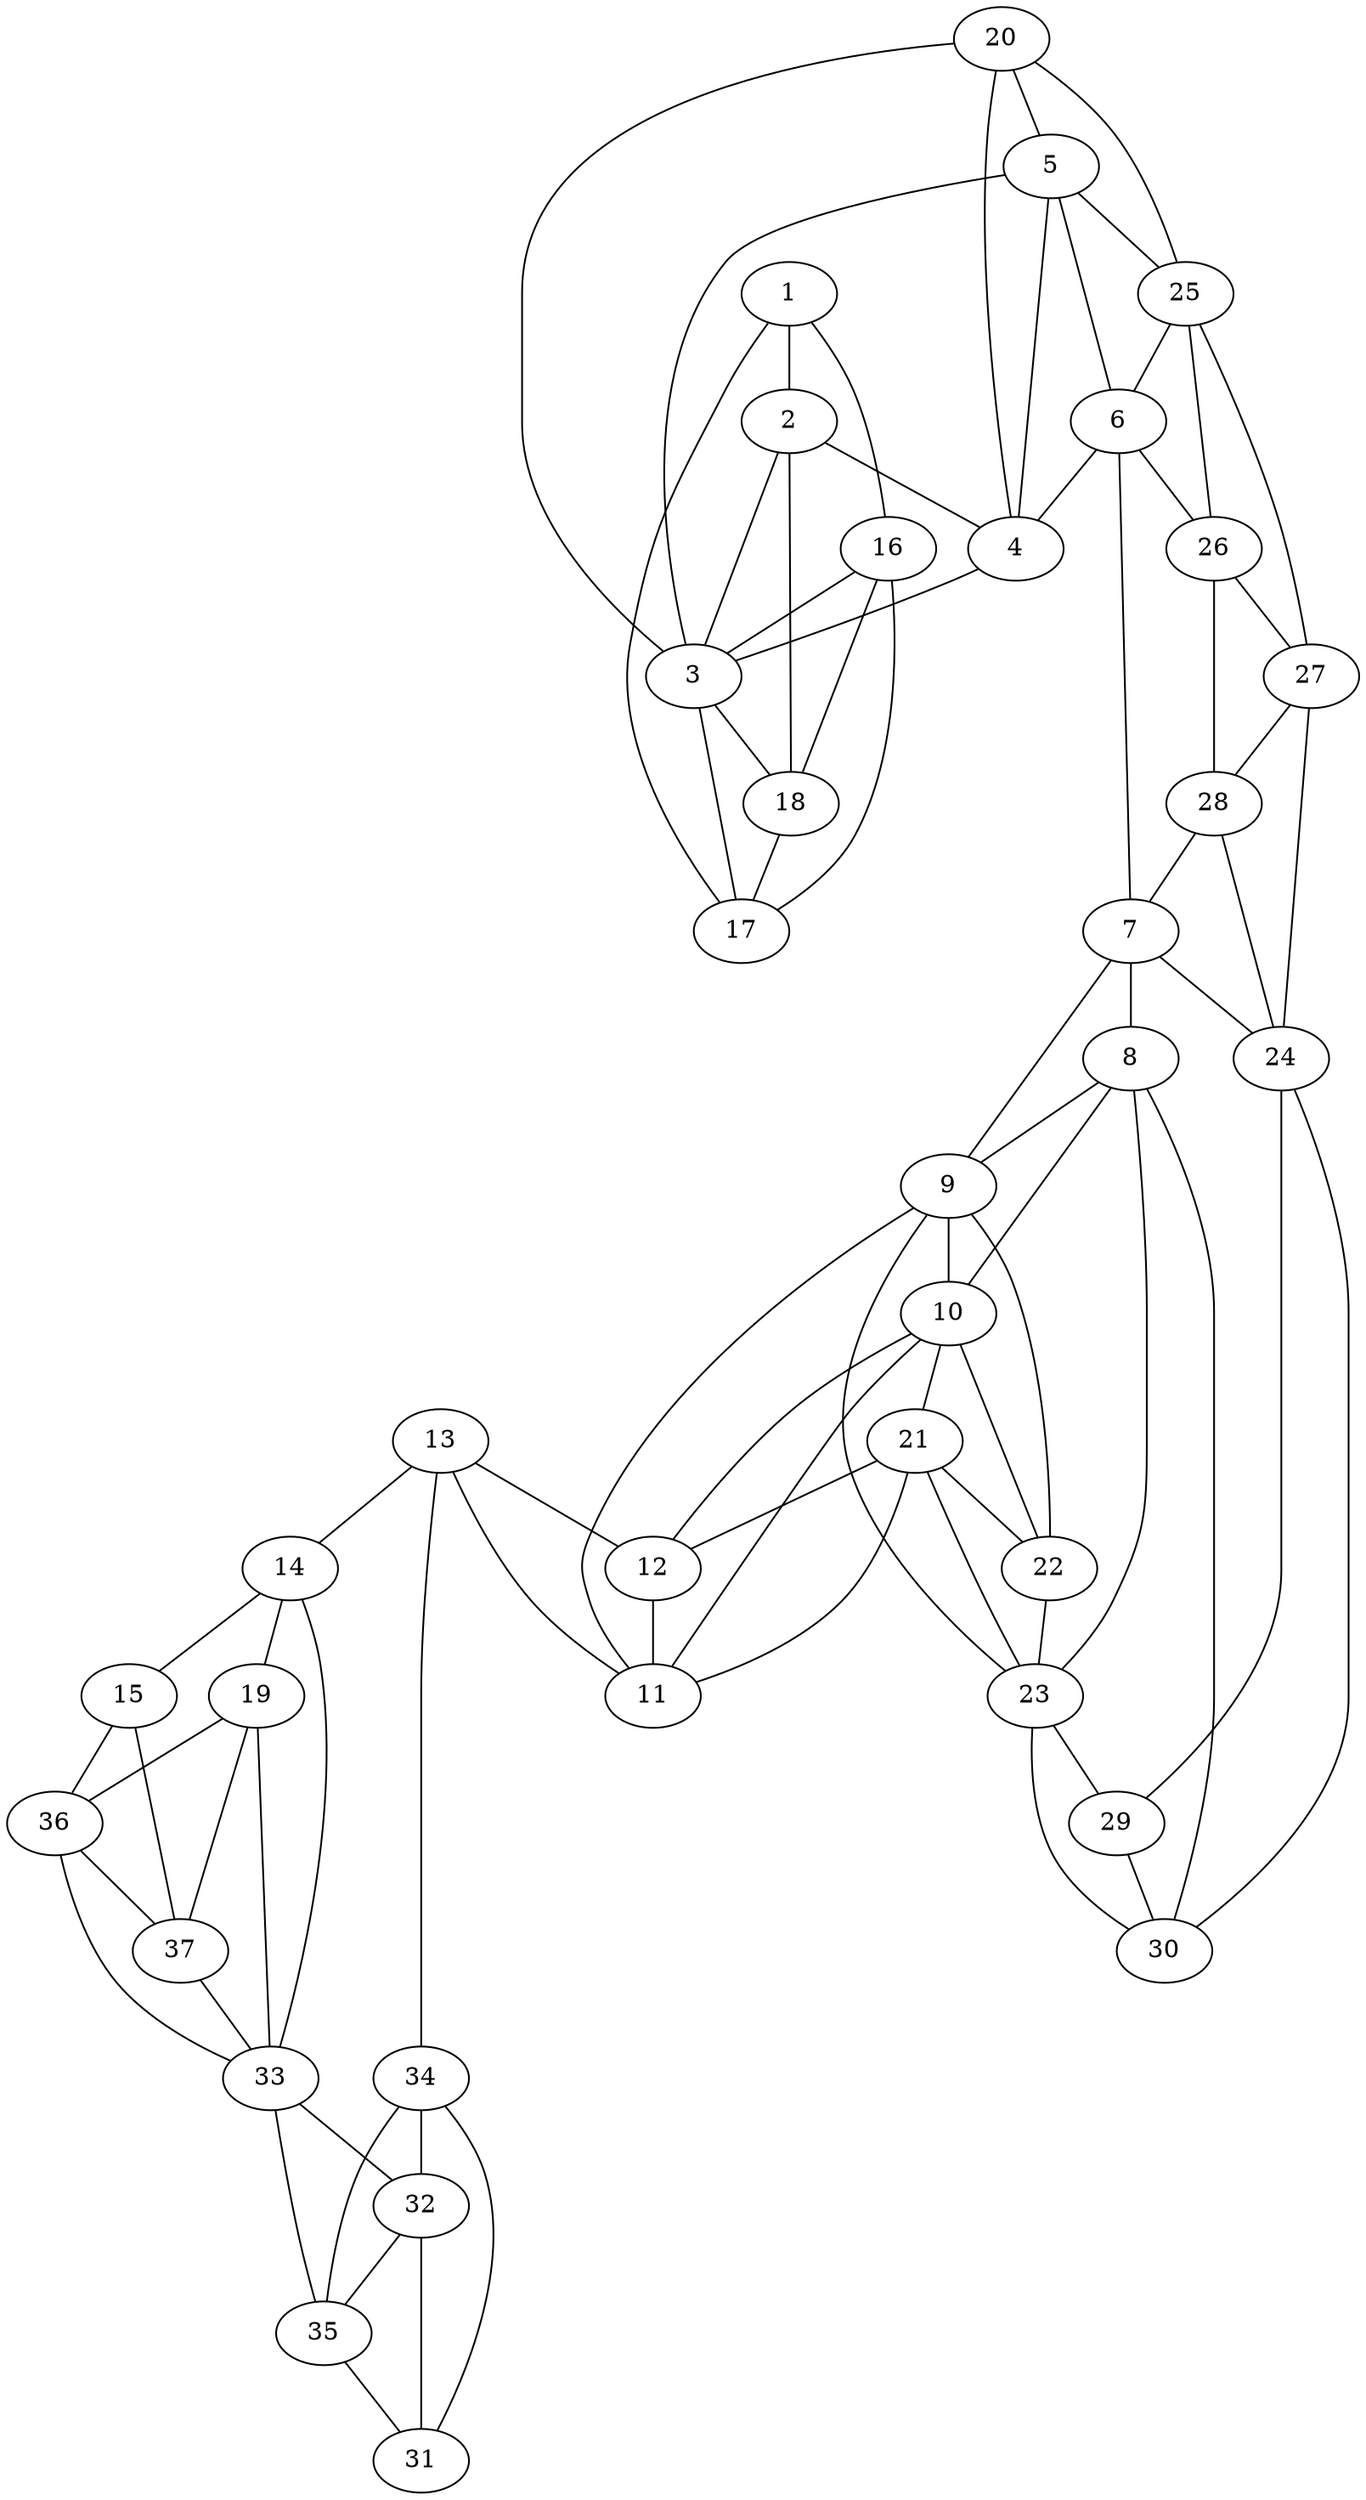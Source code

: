 graph pdb1m0q {
	1	 [aaLength=12,
		sequence=DATFWRNARHHL,
		type=0];
	2	 [aaLength=6,
		sequence=TSGQMS,
		type=0];
	1 -- 2	 [distance0="45.29493",
		frequency=1,
		type0=1];
	17	 [aaLength=4,
		sequence=FVYD,
		type=1];
	1 -- 17	 [distance0="52.00751",
		frequency=1,
		type0=3];
	16	 [aaLength=5,
		sequence=IERAK,
		type=1];
	1 -- 16	 [distance0="48.30922",
		frequency=1,
		type0=2];
	3	 [aaLength=15,
		sequence=HPEIVSVIGEYAGKL,
		type=0];
	2 -- 3	 [distance0="19.19683",
		distance1="6.0",
		frequency=2,
		type0=1,
		type1=4];
	4	 [aaLength=15,
		sequence=SRPVVDLATRLANIT,
		type=0];
	2 -- 4	 [distance0="35.98033",
		frequency=1,
		type0=2];
	18	 [aaLength=4,
		sequence=AILD,
		type=1];
	2 -- 18	 [distance0="43.92303",
		frequency=1,
		type0=3];
	3 -- 18	 [distance0="36.0132",
		frequency=1,
		type0=3];
	4 -- 3	 [distance0="26.25761",
		frequency=1,
		type0=1];
	5	 [aaLength=18,
		sequence=TGAESNEAAIRMAKLVTG,
		type=0];
	5 -- 3	 [distance0="55.8109",
		frequency=1,
		type0=3];
	5 -- 4	 [distance0="29.64132",
		frequency=1,
		type0=1];
	25	 [aaLength=5,
		sequence=EIVGF,
		type=1];
	5 -- 25	 [distance0="2.0",
		frequency=1,
		type0=4];
	6	 [aaLength=7,
		sequence=TGAAASA,
		type=0];
	6 -- 4	 [distance0="60.29903",
		frequency=1,
		type0=3];
	6 -- 5	 [distance0="32.08289",
		frequency=1,
		type0=1];
	7	 [aaLength=17,
		sequence=DYLAELDYAFDLIDRQS,
		type=0];
	6 -- 7	 [distance0="46.88859",
		frequency=1,
		type0=2];
	26	 [aaLength=4,
		sequence=SFAI,
		type=1];
	6 -- 26	 [distance0="15.0",
		frequency=1,
		type0=4];
	8	 [aaLength=13,
		sequence=GYMAALKRKCEAR,
		type=0];
	7 -- 8	 [distance0="41.25697",
		frequency=1,
		type0=1];
	9	 [aaLength=7,
		sequence=FACQRDG,
		type=0];
	7 -- 9	 [distance0="75.71418",
		frequency=1,
		type0=3];
	24	 [aaLength=6,
		sequence=LAAFIA,
		type=1];
	7 -- 24	 [distance0="3.0",
		frequency=1,
		type0=4];
	8 -- 9	 [distance0="34.82729",
		frequency=1,
		type0=1];
	10	 [aaLength=6,
		sequence=SKTLGA,
		type=0];
	8 -- 10	 [distance0="51.60867",
		frequency=1,
		type0=3];
	23	 [aaLength=5,
		sequence=LLILD,
		type=1];
	8 -- 23	 [distance0="2.0",
		frequency=1,
		type0=4];
	9 -- 10	 [distance0="19.0338",
		frequency=1,
		type0=1];
	11	 [aaLength=11,
		sequence=SAAIEERAHEL,
		type=0];
	9 -- 11	 [distance0="37.31359",
		frequency=1,
		type0=3];
	22	 [aaLength=4,
		sequence=ILTL,
		type=1];
	9 -- 22	 [distance0="4.0",
		frequency=1,
		type0=4];
	12	 [aaLength=18,
		sequence=DPLPAAVGLRVLDVVQRD,
		type=0];
	10 -- 12	 [distance0="36.96965",
		frequency=1,
		type0=3];
	21	 [aaLength=5,
		sequence=AAIVT,
		type=1];
	10 -- 21	 [distance0="4.0",
		frequency=1,
		type0=4];
	11 -- 10	 [distance0="23.32303",
		frequency=1,
		type0=1];
	12 -- 11	 [distance0="29.94768",
		frequency=1,
		type0=1];
	13	 [aaLength=24,
		sequence=GLVARANVMGDRLRRGLLDLMERF,
		type=0];
	13 -- 12	 [distance0="31.06203",
		frequency=1,
		type0=1];
	13 -- 11	 [distance0="53.37138",
		frequency=1,
		type0=2];
	14	 [aaLength=13,
		sequence=GLGAKITRECMNL,
		type=0];
	13 -- 14	 [distance0="53.63586",
		frequency=1,
		type0=3];
	34	 [aaLength=7,
		sequence=IGDVRGR,
		type=1];
	13 -- 34	 [distance0="2.0",
		frequency=1,
		type0=4];
	15	 [aaLength=20,
		sequence=SEDEIDLGLSLLGQAIERAL,
		type=0];
	14 -- 15	 [distance0="39.3079",
		frequency=1,
		type0=1];
	19	 [aaLength=2,
		sequence=LS,
		type=1];
	14 -- 19	 [distance0="1.0",
		frequency=1,
		type0=4];
	33	 [aaLength=2,
		sequence=EP,
		type=1];
	14 -- 33	 [distance0="52.2685",
		frequency=1,
		type0=2];
	36	 [aaLength=4,
		sequence=VFRI,
		type=1];
	15 -- 36	 [distance0="49.84587",
		frequency=1,
		type0=2];
	37	 [aaLength=2,
		sequence=IV,
		type=1];
	15 -- 37	 [distance0="52.39858",
		frequency=1,
		type0=3];
	16 -- 3	 [distance0="45.07716",
		frequency=1,
		type0=3];
	16 -- 18	 [distance0="15.0",
		frequency=1,
		type0=2];
	16 -- 17	 [distance0="7.0",
		distance1="2.0",
		frequency=2,
		type0=1,
		type1=4];
	17 -- 3	 [distance0="40.40979",
		frequency=1,
		type0=3];
	18 -- 17	 [distance0="8.0",
		frequency=1,
		type0=1];
	19 -- 33	 [distance0="18.0",
		frequency=1,
		type0=3];
	19 -- 36	 [distance0="13.0",
		frequency=1,
		type0=2];
	19 -- 37	 [distance0="4.0",
		distance1="2.0",
		frequency=2,
		type0=1,
		type1=4];
	20	 [aaLength=5,
		sequence=RALLL,
		type=1];
	20 -- 3	 [distance0="53.45045",
		frequency=1,
		type0=3];
	20 -- 4	 [distance0="48.5514",
		frequency=1,
		type0=2];
	20 -- 5	 [distance0="1.0",
		frequency=1,
		type0=4];
	20 -- 25	 [distance0="26.0",
		frequency=1,
		type0=1];
	21 -- 12	 [distance0="45.96472",
		frequency=1,
		type0=3];
	21 -- 11	 [distance0="0.0",
		frequency=1,
		type0=5];
	21 -- 22	 [distance0="14.0",
		frequency=1,
		type0=1];
	21 -- 23	 [distance0="42.0",
		frequency=1,
		type0=2];
	22 -- 10	 [distance0="45.75149",
		distance1="0.0",
		frequency=2,
		type0=3,
		type1=5];
	22 -- 23	 [distance0="28.0",
		frequency=1,
		type0=2];
	23 -- 9	 [distance0="12.0",
		frequency=1,
		type0=4];
	29	 [aaLength=2,
		sequence=IL,
		type=1];
	23 -- 29	 [distance0="27.0",
		frequency=1,
		type0=2];
	30	 [aaLength=2,
		sequence=IE,
		type=1];
	23 -- 30	 [distance0="20.0",
		frequency=1,
		type0=1];
	28	 [aaLength=2,
		sequence=AY,
		type=1];
	24 -- 28	 [distance0="22.0",
		frequency=1,
		type0=3];
	24 -- 29	 [distance0="8.0",
		distance1="2.0",
		frequency=2,
		type0=1,
		type1=4];
	24 -- 30	 [distance0="15.0",
		frequency=1,
		type0=2];
	25 -- 6	 [distance0="7.0",
		frequency=1,
		type0=4];
	25 -- 26	 [distance0="34.0",
		frequency=1,
		type0=2];
	27	 [aaLength=2,
		sequence=ER,
		type=1];
	25 -- 27	 [distance0="48.0",
		frequency=1,
		type0=3];
	26 -- 27	 [distance0="14.0",
		distance1="10.0",
		frequency=2,
		type0=1,
		type1=4];
	26 -- 28	 [distance0="18.0",
		frequency=1,
		type0=2];
	27 -- 24	 [distance0="26.0",
		frequency=1,
		type0=3];
	27 -- 28	 [distance0="4.0",
		distance1="2.0",
		frequency=2,
		type0=1,
		type1=4];
	28 -- 7	 [distance0="0.0",
		frequency=1,
		type0=5];
	29 -- 30	 [distance0="7.0",
		distance1="5.0",
		frequency=2,
		type0=1,
		type1=4];
	30 -- 8	 [distance0="3.0",
		frequency=1,
		type0=4];
	31	 [aaLength=7,
		sequence=IGDVRGR,
		type=1];
	32	 [aaLength=9,
		sequence=LLGVEIVKD,
		type=1];
	31 -- 32	 [distance0="9.0",
		distance1="2.0",
		frequency=2,
		type0=2,
		type1=4];
	35	 [aaLength=9,
		sequence=LLGVEIVKD,
		type=1];
	32 -- 35	 [distance0="0.0",
		distance1="0.0",
		frequency=2,
		type0=1,
		type1=5];
	33 -- 32	 [distance0="13.0",
		frequency=1,
		type0=1];
	33 -- 35	 [distance0="13.0",
		frequency=1,
		type0=2];
	34 -- 31	 [distance0="0.0",
		frequency=1,
		type0=5];
	34 -- 32	 [distance0="9.0",
		frequency=1,
		type0=2];
	34 -- 35	 [distance0="9.0",
		frequency=1,
		type0=3];
	35 -- 31	 [distance0="9.0",
		frequency=1,
		type0=2];
	36 -- 33	 [distance0="31.0",
		frequency=1,
		type0=3];
	36 -- 37	 [distance0="9.0",
		frequency=1,
		type0=1];
	37 -- 33	 [distance0="22.0",
		frequency=1,
		type0=3];
}
